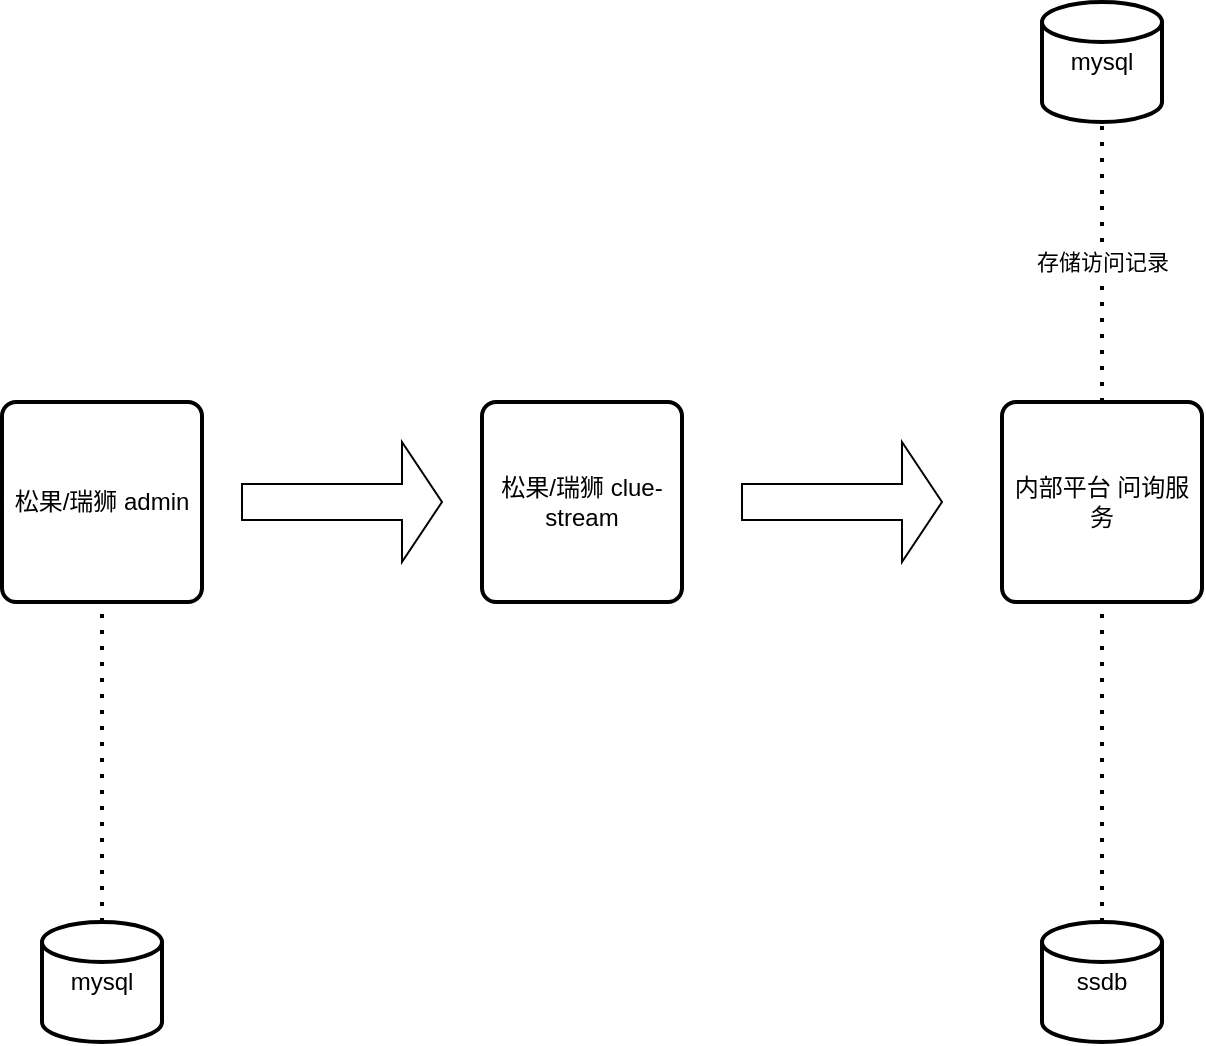 <mxfile version="14.1.9" type="github">
  <diagram id="BXUyws523mQUN5JmMcYN" name="Page-1">
    <mxGraphModel dx="1420" dy="746" grid="1" gridSize="10" guides="1" tooltips="1" connect="1" arrows="1" fold="1" page="1" pageScale="1" pageWidth="827" pageHeight="1169" math="0" shadow="0">
      <root>
        <mxCell id="0" />
        <mxCell id="1" parent="0" />
        <mxCell id="UFfflI6aAiiIzoLz6NLX-1" value="松果/瑞狮 admin" style="rounded=1;whiteSpace=wrap;html=1;absoluteArcSize=1;arcSize=14;strokeWidth=2;" vertex="1" parent="1">
          <mxGeometry x="160" y="350" width="100" height="100" as="geometry" />
        </mxCell>
        <mxCell id="UFfflI6aAiiIzoLz6NLX-2" value="ssdb" style="strokeWidth=2;html=1;shape=mxgraph.flowchart.database;whiteSpace=wrap;" vertex="1" parent="1">
          <mxGeometry x="680" y="610" width="60" height="60" as="geometry" />
        </mxCell>
        <mxCell id="UFfflI6aAiiIzoLz6NLX-3" value="内部平台 问询服务" style="rounded=1;whiteSpace=wrap;html=1;absoluteArcSize=1;arcSize=14;strokeWidth=2;" vertex="1" parent="1">
          <mxGeometry x="660" y="350" width="100" height="100" as="geometry" />
        </mxCell>
        <mxCell id="UFfflI6aAiiIzoLz6NLX-6" value="松果/瑞狮 clue-stream" style="rounded=1;whiteSpace=wrap;html=1;absoluteArcSize=1;arcSize=14;strokeWidth=2;" vertex="1" parent="1">
          <mxGeometry x="400" y="350" width="100" height="100" as="geometry" />
        </mxCell>
        <mxCell id="UFfflI6aAiiIzoLz6NLX-7" value="mysql" style="strokeWidth=2;html=1;shape=mxgraph.flowchart.database;whiteSpace=wrap;" vertex="1" parent="1">
          <mxGeometry x="180" y="610" width="60" height="60" as="geometry" />
        </mxCell>
        <mxCell id="UFfflI6aAiiIzoLz6NLX-9" value="mysql" style="strokeWidth=2;html=1;shape=mxgraph.flowchart.database;whiteSpace=wrap;" vertex="1" parent="1">
          <mxGeometry x="680" y="150" width="60" height="60" as="geometry" />
        </mxCell>
        <mxCell id="UFfflI6aAiiIzoLz6NLX-22" value="" style="shape=singleArrow;whiteSpace=wrap;html=1;" vertex="1" parent="1">
          <mxGeometry x="280" y="370" width="100" height="60" as="geometry" />
        </mxCell>
        <mxCell id="UFfflI6aAiiIzoLz6NLX-23" value="" style="shape=singleArrow;whiteSpace=wrap;html=1;" vertex="1" parent="1">
          <mxGeometry x="530" y="370" width="100" height="60" as="geometry" />
        </mxCell>
        <mxCell id="UFfflI6aAiiIzoLz6NLX-25" value="存储访问记录" style="endArrow=none;dashed=1;html=1;dashPattern=1 3;strokeWidth=2;entryX=0.5;entryY=1;entryDx=0;entryDy=0;entryPerimeter=0;exitX=0.5;exitY=0;exitDx=0;exitDy=0;" edge="1" parent="1" source="UFfflI6aAiiIzoLz6NLX-3" target="UFfflI6aAiiIzoLz6NLX-9">
          <mxGeometry width="50" height="50" relative="1" as="geometry">
            <mxPoint x="710" y="340" as="sourcePoint" />
            <mxPoint x="540" y="190" as="targetPoint" />
          </mxGeometry>
        </mxCell>
        <mxCell id="UFfflI6aAiiIzoLz6NLX-27" value="" style="endArrow=none;dashed=1;html=1;dashPattern=1 3;strokeWidth=2;entryX=0.5;entryY=1;entryDx=0;entryDy=0;exitX=0.5;exitY=0;exitDx=0;exitDy=0;exitPerimeter=0;" edge="1" parent="1" source="UFfflI6aAiiIzoLz6NLX-7" target="UFfflI6aAiiIzoLz6NLX-1">
          <mxGeometry width="50" height="50" relative="1" as="geometry">
            <mxPoint x="200" y="520" as="sourcePoint" />
            <mxPoint x="250" y="470" as="targetPoint" />
          </mxGeometry>
        </mxCell>
        <mxCell id="UFfflI6aAiiIzoLz6NLX-29" value="" style="endArrow=none;dashed=1;html=1;dashPattern=1 3;strokeWidth=2;exitX=0.5;exitY=0;exitDx=0;exitDy=0;exitPerimeter=0;edgeStyle=orthogonalEdgeStyle;entryX=0.5;entryY=1;entryDx=0;entryDy=0;" edge="1" parent="1" source="UFfflI6aAiiIzoLz6NLX-2" target="UFfflI6aAiiIzoLz6NLX-3">
          <mxGeometry width="50" height="50" relative="1" as="geometry">
            <mxPoint x="850" y="650" as="sourcePoint" />
            <mxPoint x="670" y="560" as="targetPoint" />
            <Array as="points" />
          </mxGeometry>
        </mxCell>
      </root>
    </mxGraphModel>
  </diagram>
</mxfile>
